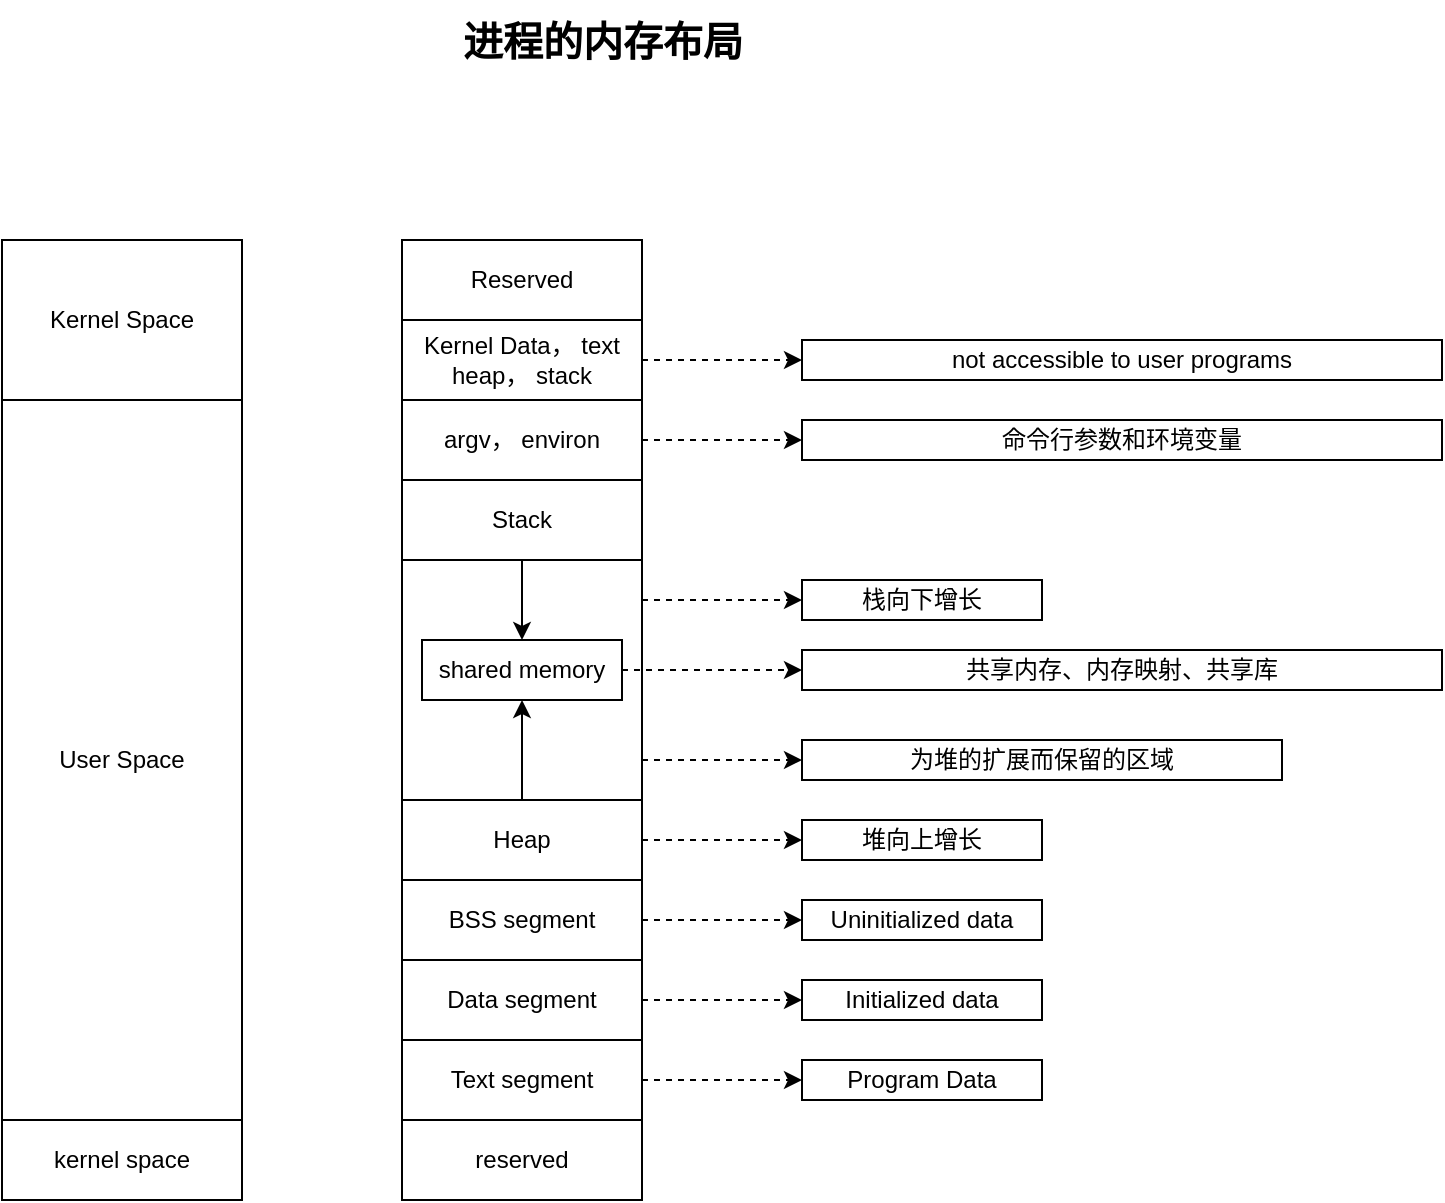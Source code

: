 <mxfile version="21.2.9" type="github">
  <diagram name="第 1 页" id="d101oYT1afsGbO-OlnIw">
    <mxGraphModel dx="794" dy="1677" grid="1" gridSize="10" guides="1" tooltips="1" connect="1" arrows="1" fold="1" page="1" pageScale="1" pageWidth="827" pageHeight="1169" math="0" shadow="0">
      <root>
        <mxCell id="0" />
        <mxCell id="1" parent="0" />
        <mxCell id="Z-oKdGoeWoCjFYYMnYH3-1" value="Kernel Space" style="rounded=0;whiteSpace=wrap;html=1;" vertex="1" parent="1">
          <mxGeometry x="120" y="80" width="120" height="80" as="geometry" />
        </mxCell>
        <mxCell id="Z-oKdGoeWoCjFYYMnYH3-2" value="User Space" style="rounded=0;whiteSpace=wrap;html=1;" vertex="1" parent="1">
          <mxGeometry x="120" y="160" width="120" height="360" as="geometry" />
        </mxCell>
        <mxCell id="Z-oKdGoeWoCjFYYMnYH3-3" value="kernel space" style="rounded=0;whiteSpace=wrap;html=1;" vertex="1" parent="1">
          <mxGeometry x="120" y="520" width="120" height="40" as="geometry" />
        </mxCell>
        <mxCell id="Z-oKdGoeWoCjFYYMnYH3-4" value="Reserved" style="rounded=0;whiteSpace=wrap;html=1;" vertex="1" parent="1">
          <mxGeometry x="320" y="80" width="120" height="40" as="geometry" />
        </mxCell>
        <mxCell id="Z-oKdGoeWoCjFYYMnYH3-33" style="edgeStyle=orthogonalEdgeStyle;rounded=0;orthogonalLoop=1;jettySize=auto;html=1;exitX=1;exitY=0.5;exitDx=0;exitDy=0;entryX=0;entryY=0.5;entryDx=0;entryDy=0;dashed=1;" edge="1" parent="1" source="Z-oKdGoeWoCjFYYMnYH3-5" target="Z-oKdGoeWoCjFYYMnYH3-32">
          <mxGeometry relative="1" as="geometry" />
        </mxCell>
        <mxCell id="Z-oKdGoeWoCjFYYMnYH3-5" value="Kernel Data， text heap， stack" style="rounded=0;whiteSpace=wrap;html=1;" vertex="1" parent="1">
          <mxGeometry x="320" y="120" width="120" height="40" as="geometry" />
        </mxCell>
        <mxCell id="Z-oKdGoeWoCjFYYMnYH3-35" style="edgeStyle=orthogonalEdgeStyle;rounded=0;orthogonalLoop=1;jettySize=auto;html=1;exitX=1;exitY=0.5;exitDx=0;exitDy=0;entryX=0;entryY=0.5;entryDx=0;entryDy=0;dashed=1;" edge="1" parent="1" source="Z-oKdGoeWoCjFYYMnYH3-6" target="Z-oKdGoeWoCjFYYMnYH3-34">
          <mxGeometry relative="1" as="geometry" />
        </mxCell>
        <mxCell id="Z-oKdGoeWoCjFYYMnYH3-6" value="argv， environ" style="rounded=0;whiteSpace=wrap;html=1;" vertex="1" parent="1">
          <mxGeometry x="320" y="160" width="120" height="40" as="geometry" />
        </mxCell>
        <mxCell id="Z-oKdGoeWoCjFYYMnYH3-7" value="Stack" style="rounded=0;whiteSpace=wrap;html=1;" vertex="1" parent="1">
          <mxGeometry x="320" y="200" width="120" height="40" as="geometry" />
        </mxCell>
        <mxCell id="Z-oKdGoeWoCjFYYMnYH3-8" value="" style="rounded=0;whiteSpace=wrap;html=1;" vertex="1" parent="1">
          <mxGeometry x="320" y="240" width="120" height="120" as="geometry" />
        </mxCell>
        <mxCell id="Z-oKdGoeWoCjFYYMnYH3-31" style="edgeStyle=orthogonalEdgeStyle;rounded=0;orthogonalLoop=1;jettySize=auto;html=1;exitX=1;exitY=0.5;exitDx=0;exitDy=0;entryX=0;entryY=0.5;entryDx=0;entryDy=0;dashed=1;" edge="1" parent="1" source="Z-oKdGoeWoCjFYYMnYH3-9" target="Z-oKdGoeWoCjFYYMnYH3-30">
          <mxGeometry relative="1" as="geometry" />
        </mxCell>
        <mxCell id="Z-oKdGoeWoCjFYYMnYH3-9" value="shared memory" style="rounded=0;whiteSpace=wrap;html=1;" vertex="1" parent="1">
          <mxGeometry x="330" y="280" width="100" height="30" as="geometry" />
        </mxCell>
        <mxCell id="Z-oKdGoeWoCjFYYMnYH3-26" style="edgeStyle=orthogonalEdgeStyle;rounded=0;orthogonalLoop=1;jettySize=auto;html=1;exitX=1;exitY=0.5;exitDx=0;exitDy=0;entryX=0;entryY=0.5;entryDx=0;entryDy=0;dashed=1;" edge="1" parent="1" source="Z-oKdGoeWoCjFYYMnYH3-10" target="Z-oKdGoeWoCjFYYMnYH3-24">
          <mxGeometry relative="1" as="geometry" />
        </mxCell>
        <mxCell id="Z-oKdGoeWoCjFYYMnYH3-10" value="Heap" style="rounded=0;whiteSpace=wrap;html=1;" vertex="1" parent="1">
          <mxGeometry x="320" y="360" width="120" height="40" as="geometry" />
        </mxCell>
        <mxCell id="Z-oKdGoeWoCjFYYMnYH3-25" style="edgeStyle=orthogonalEdgeStyle;rounded=0;orthogonalLoop=1;jettySize=auto;html=1;exitX=1;exitY=0.5;exitDx=0;exitDy=0;dashed=1;" edge="1" parent="1" source="Z-oKdGoeWoCjFYYMnYH3-11" target="Z-oKdGoeWoCjFYYMnYH3-22">
          <mxGeometry relative="1" as="geometry" />
        </mxCell>
        <mxCell id="Z-oKdGoeWoCjFYYMnYH3-11" value="BSS segment" style="rounded=0;whiteSpace=wrap;html=1;" vertex="1" parent="1">
          <mxGeometry x="320" y="400" width="120" height="40" as="geometry" />
        </mxCell>
        <mxCell id="Z-oKdGoeWoCjFYYMnYH3-21" style="edgeStyle=orthogonalEdgeStyle;rounded=0;orthogonalLoop=1;jettySize=auto;html=1;entryX=0;entryY=0.5;entryDx=0;entryDy=0;dashed=1;" edge="1" parent="1" source="Z-oKdGoeWoCjFYYMnYH3-12" target="Z-oKdGoeWoCjFYYMnYH3-20">
          <mxGeometry relative="1" as="geometry" />
        </mxCell>
        <mxCell id="Z-oKdGoeWoCjFYYMnYH3-12" value="Data segment" style="rounded=0;whiteSpace=wrap;html=1;" vertex="1" parent="1">
          <mxGeometry x="320" y="440" width="120" height="40" as="geometry" />
        </mxCell>
        <mxCell id="Z-oKdGoeWoCjFYYMnYH3-16" value="" style="edgeStyle=orthogonalEdgeStyle;rounded=0;orthogonalLoop=1;jettySize=auto;html=1;dashed=1;" edge="1" parent="1" source="Z-oKdGoeWoCjFYYMnYH3-13" target="Z-oKdGoeWoCjFYYMnYH3-15">
          <mxGeometry relative="1" as="geometry" />
        </mxCell>
        <mxCell id="Z-oKdGoeWoCjFYYMnYH3-13" value="Text segment" style="rounded=0;whiteSpace=wrap;html=1;" vertex="1" parent="1">
          <mxGeometry x="320" y="480" width="120" height="40" as="geometry" />
        </mxCell>
        <mxCell id="Z-oKdGoeWoCjFYYMnYH3-14" value="reserved" style="rounded=0;whiteSpace=wrap;html=1;" vertex="1" parent="1">
          <mxGeometry x="320" y="520" width="120" height="40" as="geometry" />
        </mxCell>
        <mxCell id="Z-oKdGoeWoCjFYYMnYH3-15" value="Program Data" style="rounded=0;whiteSpace=wrap;html=1;" vertex="1" parent="1">
          <mxGeometry x="520" y="490" width="120" height="20" as="geometry" />
        </mxCell>
        <mxCell id="Z-oKdGoeWoCjFYYMnYH3-20" value="Initialized data" style="rounded=0;whiteSpace=wrap;html=1;" vertex="1" parent="1">
          <mxGeometry x="520" y="450" width="120" height="20" as="geometry" />
        </mxCell>
        <mxCell id="Z-oKdGoeWoCjFYYMnYH3-22" value="Uninitialized data" style="rounded=0;whiteSpace=wrap;html=1;" vertex="1" parent="1">
          <mxGeometry x="520" y="410" width="120" height="20" as="geometry" />
        </mxCell>
        <mxCell id="Z-oKdGoeWoCjFYYMnYH3-24" value="堆向上增长" style="rounded=0;whiteSpace=wrap;html=1;" vertex="1" parent="1">
          <mxGeometry x="520" y="370" width="120" height="20" as="geometry" />
        </mxCell>
        <mxCell id="Z-oKdGoeWoCjFYYMnYH3-28" value="" style="endArrow=classic;html=1;rounded=0;exitX=0.5;exitY=0;exitDx=0;exitDy=0;" edge="1" parent="1" source="Z-oKdGoeWoCjFYYMnYH3-10" target="Z-oKdGoeWoCjFYYMnYH3-9">
          <mxGeometry width="50" height="50" relative="1" as="geometry">
            <mxPoint x="350" y="370" as="sourcePoint" />
            <mxPoint x="400" y="320" as="targetPoint" />
          </mxGeometry>
        </mxCell>
        <mxCell id="Z-oKdGoeWoCjFYYMnYH3-29" value="" style="endArrow=classic;html=1;rounded=0;entryX=0.5;entryY=0;entryDx=0;entryDy=0;" edge="1" parent="1" source="Z-oKdGoeWoCjFYYMnYH3-8" target="Z-oKdGoeWoCjFYYMnYH3-9">
          <mxGeometry width="50" height="50" relative="1" as="geometry">
            <mxPoint x="380" y="219.289" as="sourcePoint" />
            <mxPoint x="380" y="169.289" as="targetPoint" />
          </mxGeometry>
        </mxCell>
        <mxCell id="Z-oKdGoeWoCjFYYMnYH3-30" value="共享内存、内存映射、共享库" style="rounded=0;whiteSpace=wrap;html=1;" vertex="1" parent="1">
          <mxGeometry x="520" y="285" width="320" height="20" as="geometry" />
        </mxCell>
        <mxCell id="Z-oKdGoeWoCjFYYMnYH3-32" value="not accessible to user programs" style="rounded=0;whiteSpace=wrap;html=1;" vertex="1" parent="1">
          <mxGeometry x="520" y="130" width="320" height="20" as="geometry" />
        </mxCell>
        <mxCell id="Z-oKdGoeWoCjFYYMnYH3-34" value="命令行参数和环境变量" style="rounded=0;whiteSpace=wrap;html=1;" vertex="1" parent="1">
          <mxGeometry x="520" y="170" width="320" height="20" as="geometry" />
        </mxCell>
        <mxCell id="Z-oKdGoeWoCjFYYMnYH3-38" value="栈向下增长" style="rounded=0;whiteSpace=wrap;html=1;" vertex="1" parent="1">
          <mxGeometry x="520" y="250" width="120" height="20" as="geometry" />
        </mxCell>
        <mxCell id="Z-oKdGoeWoCjFYYMnYH3-39" value="" style="endArrow=classic;html=1;rounded=0;entryX=0;entryY=0.5;entryDx=0;entryDy=0;dashed=1;" edge="1" parent="1" target="Z-oKdGoeWoCjFYYMnYH3-38">
          <mxGeometry width="50" height="50" relative="1" as="geometry">
            <mxPoint x="440" y="260" as="sourcePoint" />
            <mxPoint x="490" y="210" as="targetPoint" />
          </mxGeometry>
        </mxCell>
        <mxCell id="Z-oKdGoeWoCjFYYMnYH3-40" value="为堆的扩展而保留的区域" style="rounded=0;whiteSpace=wrap;html=1;" vertex="1" parent="1">
          <mxGeometry x="520" y="330" width="240" height="20" as="geometry" />
        </mxCell>
        <mxCell id="Z-oKdGoeWoCjFYYMnYH3-41" value="" style="endArrow=classic;html=1;rounded=0;entryX=0;entryY=0.5;entryDx=0;entryDy=0;dashed=1;" edge="1" parent="1" target="Z-oKdGoeWoCjFYYMnYH3-40">
          <mxGeometry width="50" height="50" relative="1" as="geometry">
            <mxPoint x="440" y="340" as="sourcePoint" />
            <mxPoint x="490" y="290" as="targetPoint" />
          </mxGeometry>
        </mxCell>
        <mxCell id="Z-oKdGoeWoCjFYYMnYH3-42" value="进程的内存布局" style="text;html=1;align=center;verticalAlign=middle;resizable=0;points=[];autosize=1;strokeColor=none;fillColor=none;fontSize=20;fontStyle=1" vertex="1" parent="1">
          <mxGeometry x="340" y="-40" width="160" height="40" as="geometry" />
        </mxCell>
      </root>
    </mxGraphModel>
  </diagram>
</mxfile>
